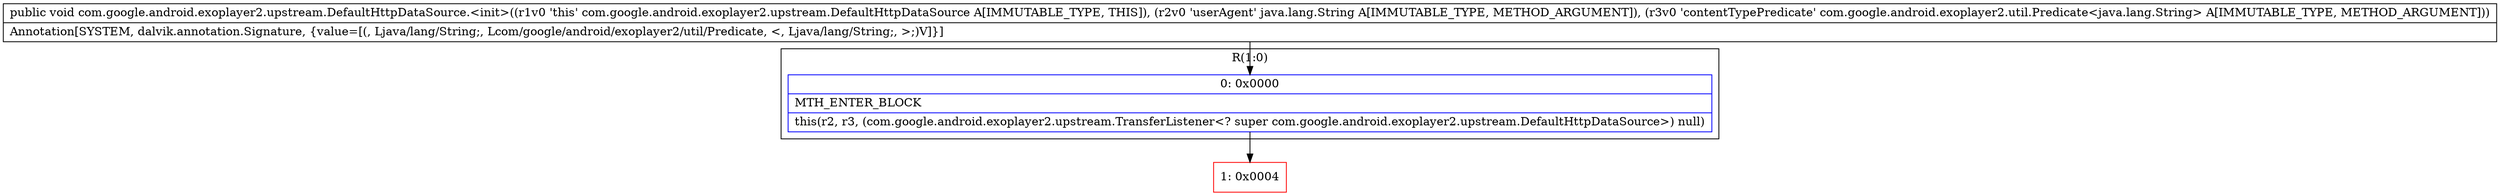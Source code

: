 digraph "CFG forcom.google.android.exoplayer2.upstream.DefaultHttpDataSource.\<init\>(Ljava\/lang\/String;Lcom\/google\/android\/exoplayer2\/util\/Predicate;)V" {
subgraph cluster_Region_1533575476 {
label = "R(1:0)";
node [shape=record,color=blue];
Node_0 [shape=record,label="{0\:\ 0x0000|MTH_ENTER_BLOCK\l|this(r2, r3, (com.google.android.exoplayer2.upstream.TransferListener\<? super com.google.android.exoplayer2.upstream.DefaultHttpDataSource\>) null)\l}"];
}
Node_1 [shape=record,color=red,label="{1\:\ 0x0004}"];
MethodNode[shape=record,label="{public void com.google.android.exoplayer2.upstream.DefaultHttpDataSource.\<init\>((r1v0 'this' com.google.android.exoplayer2.upstream.DefaultHttpDataSource A[IMMUTABLE_TYPE, THIS]), (r2v0 'userAgent' java.lang.String A[IMMUTABLE_TYPE, METHOD_ARGUMENT]), (r3v0 'contentTypePredicate' com.google.android.exoplayer2.util.Predicate\<java.lang.String\> A[IMMUTABLE_TYPE, METHOD_ARGUMENT]))  | Annotation[SYSTEM, dalvik.annotation.Signature, \{value=[(, Ljava\/lang\/String;, Lcom\/google\/android\/exoplayer2\/util\/Predicate, \<, Ljava\/lang\/String;, \>;)V]\}]\l}"];
MethodNode -> Node_0;
Node_0 -> Node_1;
}

